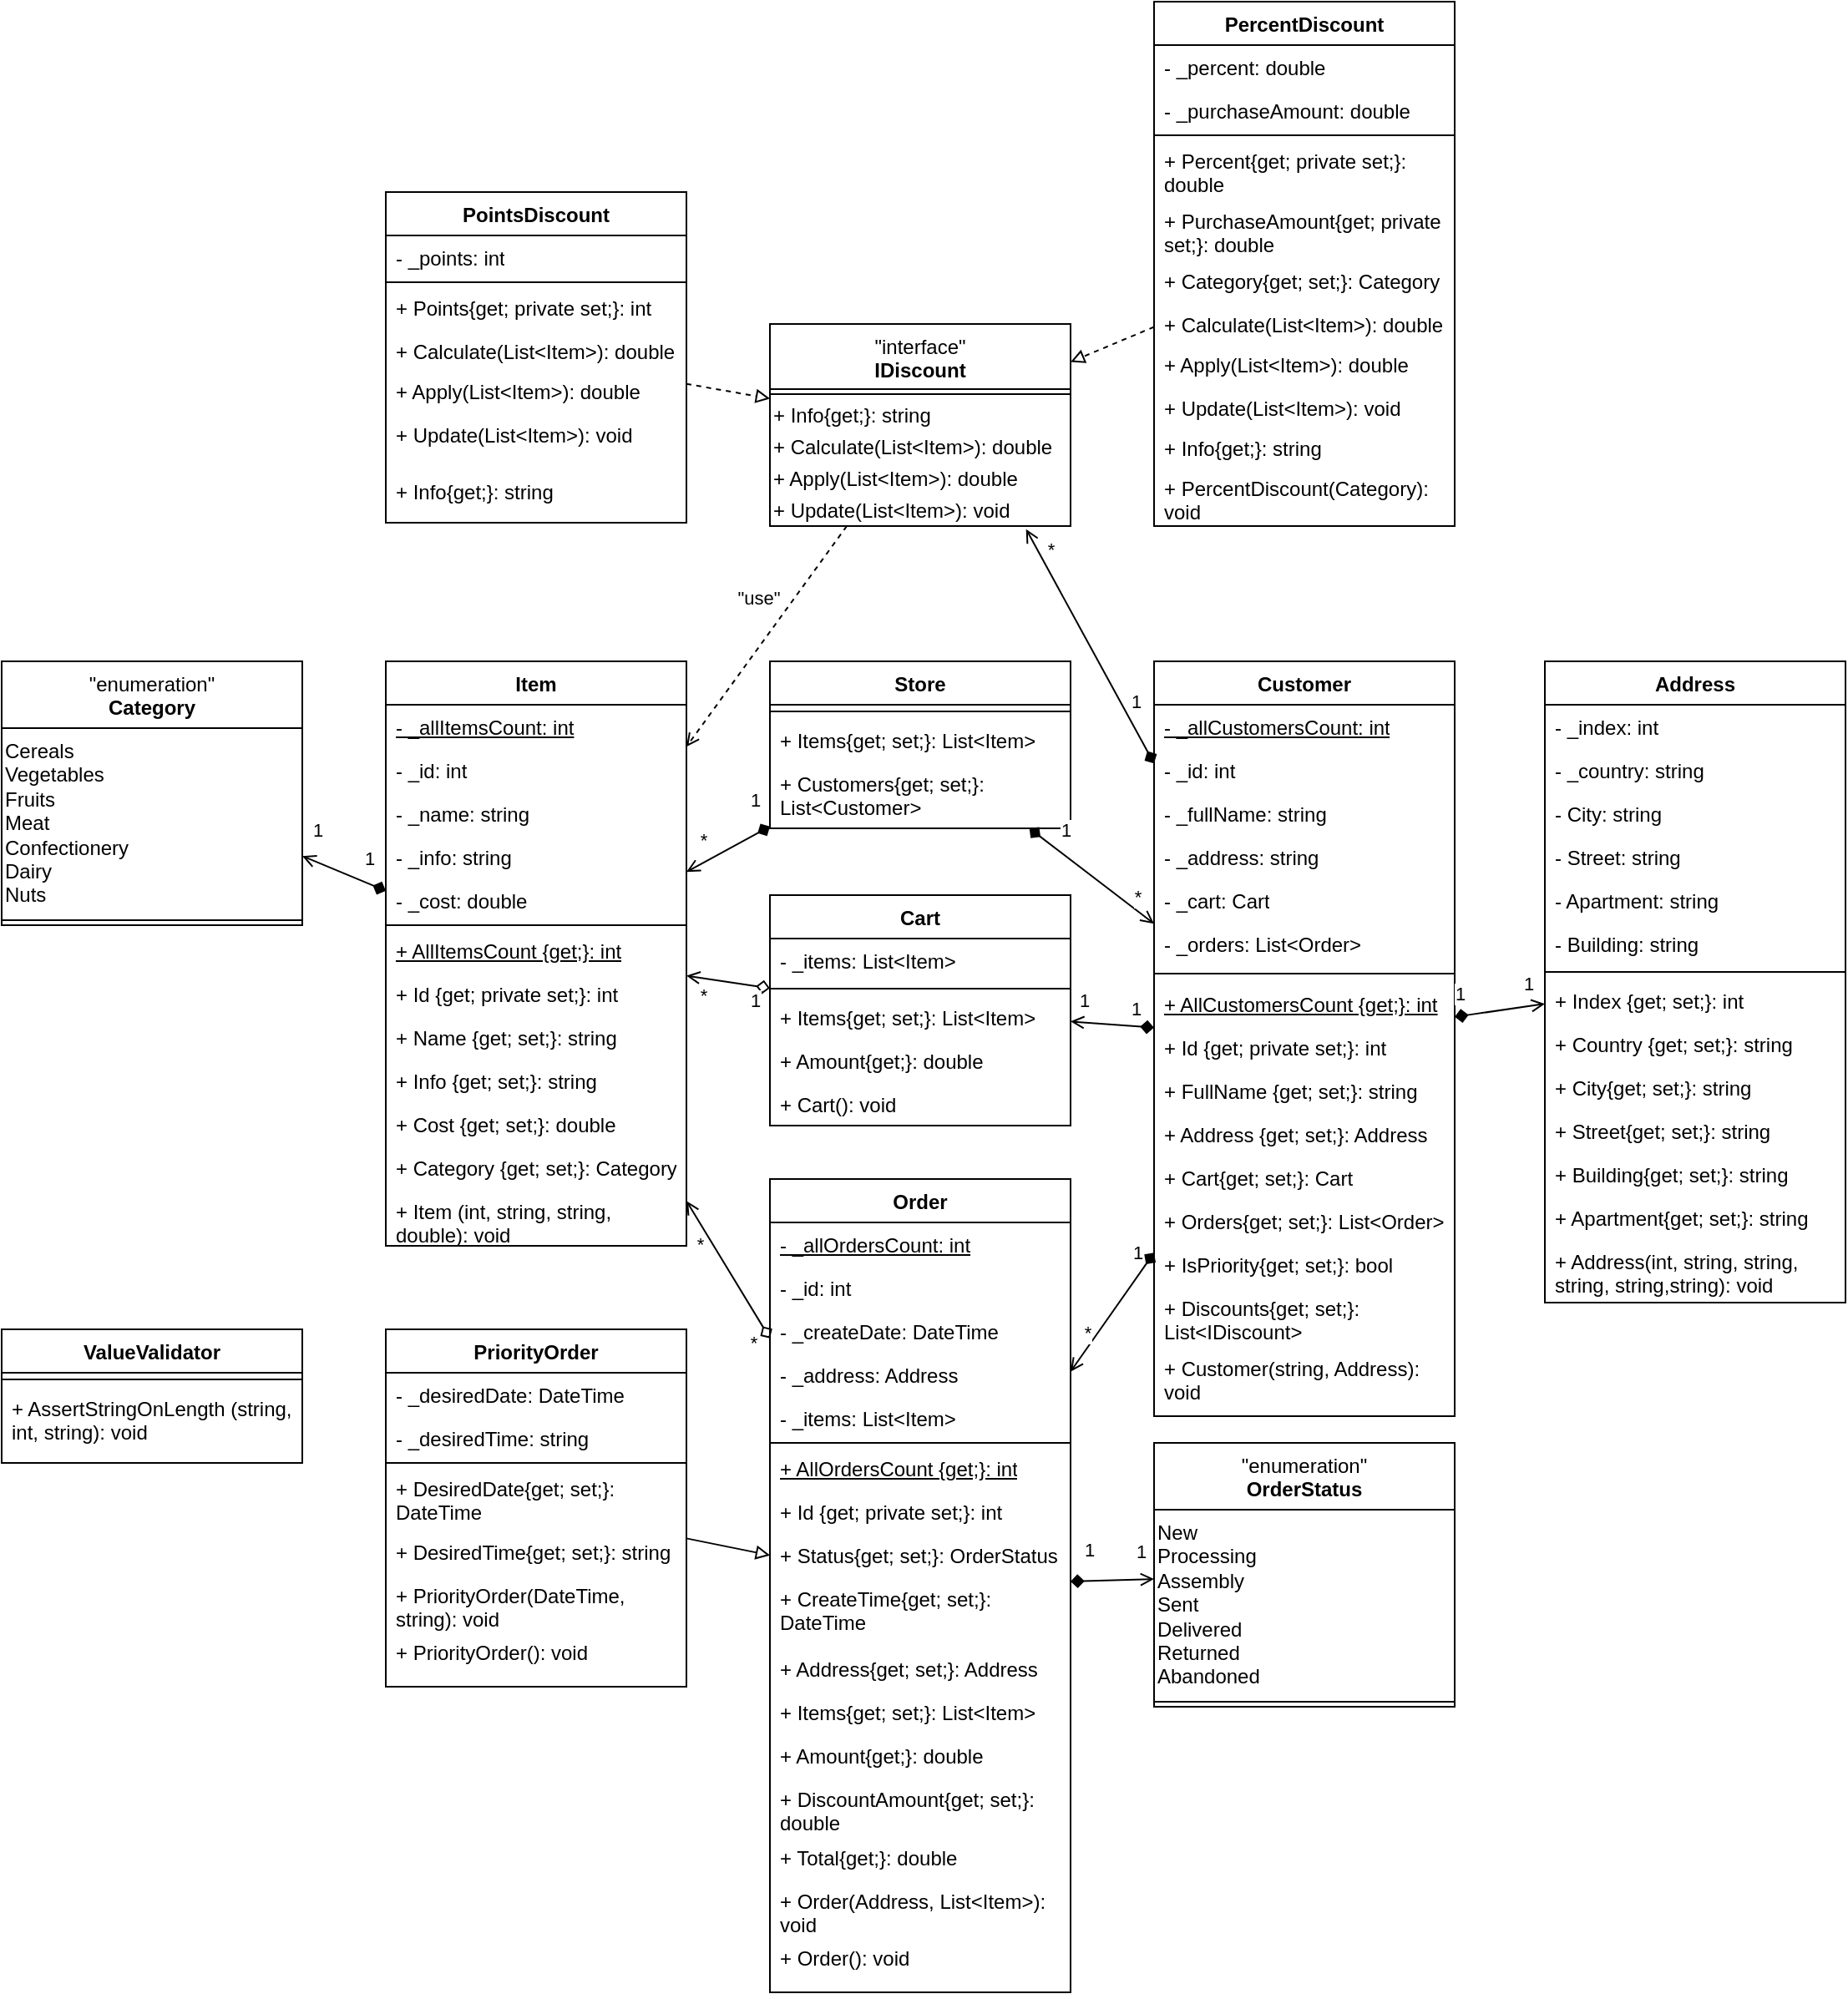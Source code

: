 <mxfile version="24.8.3">
  <diagram name="Страница — 1" id="cyyqTEQfqlTlpgTbPCYP">
    <mxGraphModel dx="1962" dy="1270" grid="0" gridSize="10" guides="1" tooltips="1" connect="1" arrows="1" fold="1" page="0" pageScale="1" pageWidth="827" pageHeight="1169" math="0" shadow="0">
      <root>
        <mxCell id="0" />
        <mxCell id="1" parent="0" />
        <mxCell id="aCuDsNtKosJYIBM2p1oK-1" value="Item" style="swimlane;fontStyle=1;align=center;verticalAlign=top;childLayout=stackLayout;horizontal=1;startSize=26;horizontalStack=0;resizeParent=1;resizeParentMax=0;resizeLast=0;collapsible=1;marginBottom=0;whiteSpace=wrap;html=1;" parent="1" vertex="1">
          <mxGeometry x="50" y="40" width="180" height="350" as="geometry">
            <mxRectangle x="190" y="80" width="100" height="30" as="alternateBounds" />
          </mxGeometry>
        </mxCell>
        <mxCell id="QynPRttyj65Tb2II5Nbg-6" value="&lt;u&gt;- _allItemsCount: int&lt;/u&gt;" style="text;strokeColor=none;fillColor=none;align=left;verticalAlign=top;spacingLeft=4;spacingRight=4;overflow=hidden;rotatable=0;points=[[0,0.5],[1,0.5]];portConstraint=eastwest;whiteSpace=wrap;html=1;" parent="aCuDsNtKosJYIBM2p1oK-1" vertex="1">
          <mxGeometry y="26" width="180" height="26" as="geometry" />
        </mxCell>
        <mxCell id="QynPRttyj65Tb2II5Nbg-7" value="- _id: int" style="text;strokeColor=none;fillColor=none;align=left;verticalAlign=top;spacingLeft=4;spacingRight=4;overflow=hidden;rotatable=0;points=[[0,0.5],[1,0.5]];portConstraint=eastwest;whiteSpace=wrap;html=1;" parent="aCuDsNtKosJYIBM2p1oK-1" vertex="1">
          <mxGeometry y="52" width="180" height="26" as="geometry" />
        </mxCell>
        <mxCell id="QynPRttyj65Tb2II5Nbg-8" value="- _name: string" style="text;strokeColor=none;fillColor=none;align=left;verticalAlign=top;spacingLeft=4;spacingRight=4;overflow=hidden;rotatable=0;points=[[0,0.5],[1,0.5]];portConstraint=eastwest;whiteSpace=wrap;html=1;" parent="aCuDsNtKosJYIBM2p1oK-1" vertex="1">
          <mxGeometry y="78" width="180" height="26" as="geometry" />
        </mxCell>
        <mxCell id="QynPRttyj65Tb2II5Nbg-9" value="- _info: string" style="text;strokeColor=none;fillColor=none;align=left;verticalAlign=top;spacingLeft=4;spacingRight=4;overflow=hidden;rotatable=0;points=[[0,0.5],[1,0.5]];portConstraint=eastwest;whiteSpace=wrap;html=1;" parent="aCuDsNtKosJYIBM2p1oK-1" vertex="1">
          <mxGeometry y="104" width="180" height="26" as="geometry" />
        </mxCell>
        <mxCell id="QynPRttyj65Tb2II5Nbg-10" value="- _cost: double" style="text;strokeColor=none;fillColor=none;align=left;verticalAlign=top;spacingLeft=4;spacingRight=4;overflow=hidden;rotatable=0;points=[[0,0.5],[1,0.5]];portConstraint=eastwest;whiteSpace=wrap;html=1;" parent="aCuDsNtKosJYIBM2p1oK-1" vertex="1">
          <mxGeometry y="130" width="180" height="26" as="geometry" />
        </mxCell>
        <mxCell id="aCuDsNtKosJYIBM2p1oK-3" value="" style="line;strokeWidth=1;fillColor=none;align=left;verticalAlign=middle;spacingTop=-1;spacingLeft=3;spacingRight=3;rotatable=0;labelPosition=right;points=[];portConstraint=eastwest;strokeColor=inherit;" parent="aCuDsNtKosJYIBM2p1oK-1" vertex="1">
          <mxGeometry y="156" width="180" height="4" as="geometry" />
        </mxCell>
        <mxCell id="aCuDsNtKosJYIBM2p1oK-4" value="&lt;u&gt;+ AllItemsCount {get;}: int&lt;/u&gt;" style="text;strokeColor=none;fillColor=none;align=left;verticalAlign=top;spacingLeft=4;spacingRight=4;overflow=hidden;rotatable=0;points=[[0,0.5],[1,0.5]];portConstraint=eastwest;whiteSpace=wrap;html=1;" parent="aCuDsNtKosJYIBM2p1oK-1" vertex="1">
          <mxGeometry y="160" width="180" height="26" as="geometry" />
        </mxCell>
        <mxCell id="aCuDsNtKosJYIBM2p1oK-12" value="+ Id {get; private set;}: int" style="text;strokeColor=none;fillColor=none;align=left;verticalAlign=top;spacingLeft=4;spacingRight=4;overflow=hidden;rotatable=0;points=[[0,0.5],[1,0.5]];portConstraint=eastwest;whiteSpace=wrap;html=1;" parent="aCuDsNtKosJYIBM2p1oK-1" vertex="1">
          <mxGeometry y="186" width="180" height="26" as="geometry" />
        </mxCell>
        <mxCell id="aCuDsNtKosJYIBM2p1oK-11" value="+ Name {get; set;}: string" style="text;strokeColor=none;fillColor=none;align=left;verticalAlign=top;spacingLeft=4;spacingRight=4;overflow=hidden;rotatable=0;points=[[0,0.5],[1,0.5]];portConstraint=eastwest;whiteSpace=wrap;html=1;" parent="aCuDsNtKosJYIBM2p1oK-1" vertex="1">
          <mxGeometry y="212" width="180" height="26" as="geometry" />
        </mxCell>
        <mxCell id="aCuDsNtKosJYIBM2p1oK-10" value="+ Info {get; set;}: string" style="text;strokeColor=none;fillColor=none;align=left;verticalAlign=top;spacingLeft=4;spacingRight=4;overflow=hidden;rotatable=0;points=[[0,0.5],[1,0.5]];portConstraint=eastwest;whiteSpace=wrap;html=1;" parent="aCuDsNtKosJYIBM2p1oK-1" vertex="1">
          <mxGeometry y="238" width="180" height="26" as="geometry" />
        </mxCell>
        <mxCell id="aCuDsNtKosJYIBM2p1oK-9" value="+ Cost {get; set;}: double" style="text;strokeColor=none;fillColor=none;align=left;verticalAlign=top;spacingLeft=4;spacingRight=4;overflow=hidden;rotatable=0;points=[[0,0.5],[1,0.5]];portConstraint=eastwest;whiteSpace=wrap;html=1;" parent="aCuDsNtKosJYIBM2p1oK-1" vertex="1">
          <mxGeometry y="264" width="180" height="26" as="geometry" />
        </mxCell>
        <mxCell id="ZHy04P8eJpB74Ytnu8nM-1" value="+ Category {get; set;}: Category" style="text;strokeColor=none;fillColor=none;align=left;verticalAlign=top;spacingLeft=4;spacingRight=4;overflow=hidden;rotatable=0;points=[[0,0.5],[1,0.5]];portConstraint=eastwest;whiteSpace=wrap;html=1;" parent="aCuDsNtKosJYIBM2p1oK-1" vertex="1">
          <mxGeometry y="290" width="180" height="26" as="geometry" />
        </mxCell>
        <mxCell id="QynPRttyj65Tb2II5Nbg-19" value="+ Item (int, string, string, double): void" style="text;strokeColor=none;fillColor=none;align=left;verticalAlign=top;spacingLeft=4;spacingRight=4;overflow=hidden;rotatable=0;points=[[0,0.5],[1,0.5]];portConstraint=eastwest;whiteSpace=wrap;html=1;" parent="aCuDsNtKosJYIBM2p1oK-1" vertex="1">
          <mxGeometry y="316" width="180" height="34" as="geometry" />
        </mxCell>
        <mxCell id="aCuDsNtKosJYIBM2p1oK-13" value="Customer" style="swimlane;fontStyle=1;align=center;verticalAlign=top;childLayout=stackLayout;horizontal=1;startSize=26;horizontalStack=0;resizeParent=1;resizeParentMax=0;resizeLast=0;collapsible=1;marginBottom=0;whiteSpace=wrap;html=1;" parent="1" vertex="1">
          <mxGeometry x="510" y="40" width="180" height="452" as="geometry">
            <mxRectangle x="190" y="80" width="100" height="30" as="alternateBounds" />
          </mxGeometry>
        </mxCell>
        <mxCell id="QynPRttyj65Tb2II5Nbg-11" value="&lt;u&gt;- _allCustomersCount: int&lt;/u&gt;" style="text;strokeColor=none;fillColor=none;align=left;verticalAlign=top;spacingLeft=4;spacingRight=4;overflow=hidden;rotatable=0;points=[[0,0.5],[1,0.5]];portConstraint=eastwest;whiteSpace=wrap;html=1;" parent="aCuDsNtKosJYIBM2p1oK-13" vertex="1">
          <mxGeometry y="26" width="180" height="26" as="geometry" />
        </mxCell>
        <mxCell id="QynPRttyj65Tb2II5Nbg-12" value="- _id: int" style="text;strokeColor=none;fillColor=none;align=left;verticalAlign=top;spacingLeft=4;spacingRight=4;overflow=hidden;rotatable=0;points=[[0,0.5],[1,0.5]];portConstraint=eastwest;whiteSpace=wrap;html=1;" parent="aCuDsNtKosJYIBM2p1oK-13" vertex="1">
          <mxGeometry y="52" width="180" height="26" as="geometry" />
        </mxCell>
        <mxCell id="QynPRttyj65Tb2II5Nbg-13" value="- _fullName: string" style="text;strokeColor=none;fillColor=none;align=left;verticalAlign=top;spacingLeft=4;spacingRight=4;overflow=hidden;rotatable=0;points=[[0,0.5],[1,0.5]];portConstraint=eastwest;whiteSpace=wrap;html=1;" parent="aCuDsNtKosJYIBM2p1oK-13" vertex="1">
          <mxGeometry y="78" width="180" height="26" as="geometry" />
        </mxCell>
        <mxCell id="QynPRttyj65Tb2II5Nbg-14" value="- _address: string" style="text;strokeColor=none;fillColor=none;align=left;verticalAlign=top;spacingLeft=4;spacingRight=4;overflow=hidden;rotatable=0;points=[[0,0.5],[1,0.5]];portConstraint=eastwest;whiteSpace=wrap;html=1;" parent="aCuDsNtKosJYIBM2p1oK-13" vertex="1">
          <mxGeometry y="104" width="180" height="26" as="geometry" />
        </mxCell>
        <mxCell id="Qz9nzRmwoUxgpBmi1oMf-36" value="- _cart: Cart" style="text;strokeColor=none;fillColor=none;align=left;verticalAlign=top;spacingLeft=4;spacingRight=4;overflow=hidden;rotatable=0;points=[[0,0.5],[1,0.5]];portConstraint=eastwest;whiteSpace=wrap;html=1;" parent="aCuDsNtKosJYIBM2p1oK-13" vertex="1">
          <mxGeometry y="130" width="180" height="26" as="geometry" />
        </mxCell>
        <mxCell id="Qz9nzRmwoUxgpBmi1oMf-37" value="- _orders: List&amp;lt;Order&amp;gt;" style="text;strokeColor=none;fillColor=none;align=left;verticalAlign=top;spacingLeft=4;spacingRight=4;overflow=hidden;rotatable=0;points=[[0,0.5],[1,0.5]];portConstraint=eastwest;whiteSpace=wrap;html=1;" parent="aCuDsNtKosJYIBM2p1oK-13" vertex="1">
          <mxGeometry y="156" width="180" height="26" as="geometry" />
        </mxCell>
        <mxCell id="aCuDsNtKosJYIBM2p1oK-14" value="" style="line;strokeWidth=1;fillColor=none;align=left;verticalAlign=middle;spacingTop=-1;spacingLeft=3;spacingRight=3;rotatable=0;labelPosition=right;points=[];portConstraint=eastwest;strokeColor=inherit;" parent="aCuDsNtKosJYIBM2p1oK-13" vertex="1">
          <mxGeometry y="182" width="180" height="10" as="geometry" />
        </mxCell>
        <mxCell id="aCuDsNtKosJYIBM2p1oK-15" value="&lt;u&gt;+ AllCustomersCount {get;}: int&lt;/u&gt;" style="text;strokeColor=none;fillColor=none;align=left;verticalAlign=top;spacingLeft=4;spacingRight=4;overflow=hidden;rotatable=0;points=[[0,0.5],[1,0.5]];portConstraint=eastwest;whiteSpace=wrap;html=1;" parent="aCuDsNtKosJYIBM2p1oK-13" vertex="1">
          <mxGeometry y="192" width="180" height="26" as="geometry" />
        </mxCell>
        <mxCell id="aCuDsNtKosJYIBM2p1oK-16" value="+ Id {get; private set;}: int" style="text;strokeColor=none;fillColor=none;align=left;verticalAlign=top;spacingLeft=4;spacingRight=4;overflow=hidden;rotatable=0;points=[[0,0.5],[1,0.5]];portConstraint=eastwest;whiteSpace=wrap;html=1;" parent="aCuDsNtKosJYIBM2p1oK-13" vertex="1">
          <mxGeometry y="218" width="180" height="26" as="geometry" />
        </mxCell>
        <mxCell id="aCuDsNtKosJYIBM2p1oK-17" value="+ FullName {get; set;}: string" style="text;strokeColor=none;fillColor=none;align=left;verticalAlign=top;spacingLeft=4;spacingRight=4;overflow=hidden;rotatable=0;points=[[0,0.5],[1,0.5]];portConstraint=eastwest;whiteSpace=wrap;html=1;" parent="aCuDsNtKosJYIBM2p1oK-13" vertex="1">
          <mxGeometry y="244" width="180" height="26" as="geometry" />
        </mxCell>
        <mxCell id="aCuDsNtKosJYIBM2p1oK-18" value="+ Address {get; set;}: Address" style="text;strokeColor=none;fillColor=none;align=left;verticalAlign=top;spacingLeft=4;spacingRight=4;overflow=hidden;rotatable=0;points=[[0,0.5],[1,0.5]];portConstraint=eastwest;whiteSpace=wrap;html=1;" parent="aCuDsNtKosJYIBM2p1oK-13" vertex="1">
          <mxGeometry y="270" width="180" height="26" as="geometry" />
        </mxCell>
        <mxCell id="Qz9nzRmwoUxgpBmi1oMf-34" value="+ Cart{get; set;}: Cart" style="text;strokeColor=none;fillColor=none;align=left;verticalAlign=top;spacingLeft=4;spacingRight=4;overflow=hidden;rotatable=0;points=[[0,0.5],[1,0.5]];portConstraint=eastwest;whiteSpace=wrap;html=1;" parent="aCuDsNtKosJYIBM2p1oK-13" vertex="1">
          <mxGeometry y="296" width="180" height="26" as="geometry" />
        </mxCell>
        <mxCell id="Qz9nzRmwoUxgpBmi1oMf-35" value="+ Orders{get; set;}: List&amp;lt;Order&amp;gt;" style="text;strokeColor=none;fillColor=none;align=left;verticalAlign=top;spacingLeft=4;spacingRight=4;overflow=hidden;rotatable=0;points=[[0,0.5],[1,0.5]];portConstraint=eastwest;whiteSpace=wrap;html=1;" parent="aCuDsNtKosJYIBM2p1oK-13" vertex="1">
          <mxGeometry y="322" width="180" height="26" as="geometry" />
        </mxCell>
        <mxCell id="bZa3AI3KAm7vnJce9qCK-1" value="+ IsPriority{get; set;}: bool" style="text;strokeColor=none;fillColor=none;align=left;verticalAlign=top;spacingLeft=4;spacingRight=4;overflow=hidden;rotatable=0;points=[[0,0.5],[1,0.5]];portConstraint=eastwest;whiteSpace=wrap;html=1;" parent="aCuDsNtKosJYIBM2p1oK-13" vertex="1">
          <mxGeometry y="348" width="180" height="26" as="geometry" />
        </mxCell>
        <mxCell id="f7RbkkvlJwdS8XxNwNuT-4" value="+ Discounts{get; set;}: List&amp;lt;IDiscount&amp;gt;" style="text;strokeColor=none;fillColor=none;align=left;verticalAlign=top;spacingLeft=4;spacingRight=4;overflow=hidden;rotatable=0;points=[[0,0.5],[1,0.5]];portConstraint=eastwest;whiteSpace=wrap;html=1;" parent="aCuDsNtKosJYIBM2p1oK-13" vertex="1">
          <mxGeometry y="374" width="180" height="36" as="geometry" />
        </mxCell>
        <mxCell id="QynPRttyj65Tb2II5Nbg-20" value="+ Customer(string, Address): void" style="text;strokeColor=none;fillColor=none;align=left;verticalAlign=top;spacingLeft=4;spacingRight=4;overflow=hidden;rotatable=0;points=[[0,0.5],[1,0.5]];portConstraint=eastwest;whiteSpace=wrap;html=1;" parent="aCuDsNtKosJYIBM2p1oK-13" vertex="1">
          <mxGeometry y="410" width="180" height="42" as="geometry" />
        </mxCell>
        <mxCell id="aCuDsNtKosJYIBM2p1oK-20" value="ValueValidator" style="swimlane;fontStyle=1;align=center;verticalAlign=top;childLayout=stackLayout;horizontal=1;startSize=26;horizontalStack=0;resizeParent=1;resizeParentMax=0;resizeLast=0;collapsible=1;marginBottom=0;whiteSpace=wrap;html=1;" parent="1" vertex="1">
          <mxGeometry x="-180" y="440" width="180" height="80" as="geometry">
            <mxRectangle x="190" y="80" width="100" height="30" as="alternateBounds" />
          </mxGeometry>
        </mxCell>
        <mxCell id="aCuDsNtKosJYIBM2p1oK-21" value="" style="line;strokeWidth=1;fillColor=none;align=left;verticalAlign=middle;spacingTop=-1;spacingLeft=3;spacingRight=3;rotatable=0;labelPosition=right;points=[];portConstraint=eastwest;strokeColor=inherit;" parent="aCuDsNtKosJYIBM2p1oK-20" vertex="1">
          <mxGeometry y="26" width="180" height="8" as="geometry" />
        </mxCell>
        <mxCell id="aCuDsNtKosJYIBM2p1oK-25" value="+ AssertStringOnLength (string, int, string): void" style="text;strokeColor=none;fillColor=none;align=left;verticalAlign=top;spacingLeft=4;spacingRight=4;overflow=hidden;rotatable=0;points=[[0,0.5],[1,0.5]];portConstraint=eastwest;whiteSpace=wrap;html=1;" parent="aCuDsNtKosJYIBM2p1oK-20" vertex="1">
          <mxGeometry y="34" width="180" height="46" as="geometry" />
        </mxCell>
        <mxCell id="ZHy04P8eJpB74Ytnu8nM-2" value="Address" style="swimlane;fontStyle=1;align=center;verticalAlign=top;childLayout=stackLayout;horizontal=1;startSize=26;horizontalStack=0;resizeParent=1;resizeParentMax=0;resizeLast=0;collapsible=1;marginBottom=0;whiteSpace=wrap;html=1;" parent="1" vertex="1">
          <mxGeometry x="744" y="40" width="180" height="384" as="geometry">
            <mxRectangle x="190" y="80" width="100" height="30" as="alternateBounds" />
          </mxGeometry>
        </mxCell>
        <mxCell id="QynPRttyj65Tb2II5Nbg-21" value="- _index: int" style="text;strokeColor=none;fillColor=none;align=left;verticalAlign=top;spacingLeft=4;spacingRight=4;overflow=hidden;rotatable=0;points=[[0,0.5],[1,0.5]];portConstraint=eastwest;whiteSpace=wrap;html=1;" parent="ZHy04P8eJpB74Ytnu8nM-2" vertex="1">
          <mxGeometry y="26" width="180" height="26" as="geometry" />
        </mxCell>
        <mxCell id="QynPRttyj65Tb2II5Nbg-22" value="- _country: string" style="text;strokeColor=none;fillColor=none;align=left;verticalAlign=top;spacingLeft=4;spacingRight=4;overflow=hidden;rotatable=0;points=[[0,0.5],[1,0.5]];portConstraint=eastwest;whiteSpace=wrap;html=1;" parent="ZHy04P8eJpB74Ytnu8nM-2" vertex="1">
          <mxGeometry y="52" width="180" height="26" as="geometry" />
        </mxCell>
        <mxCell id="QynPRttyj65Tb2II5Nbg-23" value="- City: string" style="text;strokeColor=none;fillColor=none;align=left;verticalAlign=top;spacingLeft=4;spacingRight=4;overflow=hidden;rotatable=0;points=[[0,0.5],[1,0.5]];portConstraint=eastwest;whiteSpace=wrap;html=1;" parent="ZHy04P8eJpB74Ytnu8nM-2" vertex="1">
          <mxGeometry y="78" width="180" height="26" as="geometry" />
        </mxCell>
        <mxCell id="QynPRttyj65Tb2II5Nbg-24" value="- Street: string" style="text;strokeColor=none;fillColor=none;align=left;verticalAlign=top;spacingLeft=4;spacingRight=4;overflow=hidden;rotatable=0;points=[[0,0.5],[1,0.5]];portConstraint=eastwest;whiteSpace=wrap;html=1;" parent="ZHy04P8eJpB74Ytnu8nM-2" vertex="1">
          <mxGeometry y="104" width="180" height="26" as="geometry" />
        </mxCell>
        <mxCell id="QynPRttyj65Tb2II5Nbg-26" value="- Apartment: string" style="text;strokeColor=none;fillColor=none;align=left;verticalAlign=top;spacingLeft=4;spacingRight=4;overflow=hidden;rotatable=0;points=[[0,0.5],[1,0.5]];portConstraint=eastwest;whiteSpace=wrap;html=1;" parent="ZHy04P8eJpB74Ytnu8nM-2" vertex="1">
          <mxGeometry y="130" width="180" height="26" as="geometry" />
        </mxCell>
        <mxCell id="QynPRttyj65Tb2II5Nbg-25" value="- Building: string" style="text;strokeColor=none;fillColor=none;align=left;verticalAlign=top;spacingLeft=4;spacingRight=4;overflow=hidden;rotatable=0;points=[[0,0.5],[1,0.5]];portConstraint=eastwest;whiteSpace=wrap;html=1;" parent="ZHy04P8eJpB74Ytnu8nM-2" vertex="1">
          <mxGeometry y="156" width="180" height="26" as="geometry" />
        </mxCell>
        <mxCell id="ZHy04P8eJpB74Ytnu8nM-3" value="" style="line;strokeWidth=1;fillColor=none;align=left;verticalAlign=middle;spacingTop=-1;spacingLeft=3;spacingRight=3;rotatable=0;labelPosition=right;points=[];portConstraint=eastwest;strokeColor=inherit;" parent="ZHy04P8eJpB74Ytnu8nM-2" vertex="1">
          <mxGeometry y="182" width="180" height="8" as="geometry" />
        </mxCell>
        <mxCell id="ZHy04P8eJpB74Ytnu8nM-4" value="+ Index {get; set;}: int" style="text;strokeColor=none;fillColor=none;align=left;verticalAlign=top;spacingLeft=4;spacingRight=4;overflow=hidden;rotatable=0;points=[[0,0.5],[1,0.5]];portConstraint=eastwest;whiteSpace=wrap;html=1;" parent="ZHy04P8eJpB74Ytnu8nM-2" vertex="1">
          <mxGeometry y="190" width="180" height="26" as="geometry" />
        </mxCell>
        <mxCell id="ZHy04P8eJpB74Ytnu8nM-5" value="+ Country {get; set;}: string" style="text;strokeColor=none;fillColor=none;align=left;verticalAlign=top;spacingLeft=4;spacingRight=4;overflow=hidden;rotatable=0;points=[[0,0.5],[1,0.5]];portConstraint=eastwest;whiteSpace=wrap;html=1;" parent="ZHy04P8eJpB74Ytnu8nM-2" vertex="1">
          <mxGeometry y="216" width="180" height="26" as="geometry" />
        </mxCell>
        <mxCell id="ZHy04P8eJpB74Ytnu8nM-6" value="+ City{get; set;}: string" style="text;strokeColor=none;fillColor=none;align=left;verticalAlign=top;spacingLeft=4;spacingRight=4;overflow=hidden;rotatable=0;points=[[0,0.5],[1,0.5]];portConstraint=eastwest;whiteSpace=wrap;html=1;" parent="ZHy04P8eJpB74Ytnu8nM-2" vertex="1">
          <mxGeometry y="242" width="180" height="26" as="geometry" />
        </mxCell>
        <mxCell id="ZHy04P8eJpB74Ytnu8nM-7" value="+ Street{get; set;}: string" style="text;strokeColor=none;fillColor=none;align=left;verticalAlign=top;spacingLeft=4;spacingRight=4;overflow=hidden;rotatable=0;points=[[0,0.5],[1,0.5]];portConstraint=eastwest;whiteSpace=wrap;html=1;" parent="ZHy04P8eJpB74Ytnu8nM-2" vertex="1">
          <mxGeometry y="268" width="180" height="26" as="geometry" />
        </mxCell>
        <mxCell id="ZHy04P8eJpB74Ytnu8nM-9" value="+ Building{get; set;}: string" style="text;strokeColor=none;fillColor=none;align=left;verticalAlign=top;spacingLeft=4;spacingRight=4;overflow=hidden;rotatable=0;points=[[0,0.5],[1,0.5]];portConstraint=eastwest;whiteSpace=wrap;html=1;" parent="ZHy04P8eJpB74Ytnu8nM-2" vertex="1">
          <mxGeometry y="294" width="180" height="26" as="geometry" />
        </mxCell>
        <mxCell id="ZHy04P8eJpB74Ytnu8nM-10" value="+ Apartment{get; set;}: string" style="text;strokeColor=none;fillColor=none;align=left;verticalAlign=top;spacingLeft=4;spacingRight=4;overflow=hidden;rotatable=0;points=[[0,0.5],[1,0.5]];portConstraint=eastwest;whiteSpace=wrap;html=1;" parent="ZHy04P8eJpB74Ytnu8nM-2" vertex="1">
          <mxGeometry y="320" width="180" height="26" as="geometry" />
        </mxCell>
        <mxCell id="f7RbkkvlJwdS8XxNwNuT-8" value="+ Address(int, string, string, string, string,string): void" style="text;strokeColor=none;fillColor=none;align=left;verticalAlign=top;spacingLeft=4;spacingRight=4;overflow=hidden;rotatable=0;points=[[0,0.5],[1,0.5]];portConstraint=eastwest;whiteSpace=wrap;html=1;" parent="ZHy04P8eJpB74Ytnu8nM-2" vertex="1">
          <mxGeometry y="346" width="180" height="38" as="geometry" />
        </mxCell>
        <mxCell id="ZHy04P8eJpB74Ytnu8nM-11" value="" style="endArrow=open;html=1;rounded=0;startArrow=diamond;startFill=1;endFill=0;" parent="1" source="aCuDsNtKosJYIBM2p1oK-13" target="ZHy04P8eJpB74Ytnu8nM-2" edge="1">
          <mxGeometry width="50" height="50" relative="1" as="geometry">
            <mxPoint x="450" y="280" as="sourcePoint" />
            <mxPoint x="500" y="230" as="targetPoint" />
          </mxGeometry>
        </mxCell>
        <mxCell id="ZHy04P8eJpB74Ytnu8nM-12" value="1" style="edgeLabel;html=1;align=center;verticalAlign=middle;resizable=0;points=[];" parent="ZHy04P8eJpB74Ytnu8nM-11" vertex="1" connectable="0">
          <mxGeometry x="-0.881" y="2" relative="1" as="geometry">
            <mxPoint y="-12" as="offset" />
          </mxGeometry>
        </mxCell>
        <mxCell id="ZHy04P8eJpB74Ytnu8nM-13" value="1" style="edgeLabel;html=1;align=center;verticalAlign=middle;resizable=0;points=[];" parent="ZHy04P8eJpB74Ytnu8nM-11" vertex="1" connectable="0">
          <mxGeometry x="0.871" y="3" relative="1" as="geometry">
            <mxPoint x="-6" y="-10" as="offset" />
          </mxGeometry>
        </mxCell>
        <mxCell id="ZHy04P8eJpB74Ytnu8nM-14" value="Store" style="swimlane;fontStyle=1;align=center;verticalAlign=top;childLayout=stackLayout;horizontal=1;startSize=26;horizontalStack=0;resizeParent=1;resizeParentMax=0;resizeLast=0;collapsible=1;marginBottom=0;whiteSpace=wrap;html=1;" parent="1" vertex="1">
          <mxGeometry x="280" y="40" width="180" height="100" as="geometry">
            <mxRectangle x="190" y="80" width="100" height="30" as="alternateBounds" />
          </mxGeometry>
        </mxCell>
        <mxCell id="ZHy04P8eJpB74Ytnu8nM-15" value="" style="line;strokeWidth=1;fillColor=none;align=left;verticalAlign=middle;spacingTop=-1;spacingLeft=3;spacingRight=3;rotatable=0;labelPosition=right;points=[];portConstraint=eastwest;strokeColor=inherit;" parent="ZHy04P8eJpB74Ytnu8nM-14" vertex="1">
          <mxGeometry y="26" width="180" height="8" as="geometry" />
        </mxCell>
        <mxCell id="ZHy04P8eJpB74Ytnu8nM-18" value="+ Items{get; set;}: List&amp;lt;Item&amp;gt;" style="text;strokeColor=none;fillColor=none;align=left;verticalAlign=top;spacingLeft=4;spacingRight=4;overflow=hidden;rotatable=0;points=[[0,0.5],[1,0.5]];portConstraint=eastwest;whiteSpace=wrap;html=1;" parent="ZHy04P8eJpB74Ytnu8nM-14" vertex="1">
          <mxGeometry y="34" width="180" height="26" as="geometry" />
        </mxCell>
        <mxCell id="ZHy04P8eJpB74Ytnu8nM-19" value="+ Customers{get; set;}: List&amp;lt;Customer&amp;gt;" style="text;strokeColor=none;fillColor=none;align=left;verticalAlign=top;spacingLeft=4;spacingRight=4;overflow=hidden;rotatable=0;points=[[0,0.5],[1,0.5]];portConstraint=eastwest;whiteSpace=wrap;html=1;" parent="ZHy04P8eJpB74Ytnu8nM-14" vertex="1">
          <mxGeometry y="60" width="180" height="40" as="geometry" />
        </mxCell>
        <mxCell id="ZHy04P8eJpB74Ytnu8nM-21" value="" style="endArrow=open;html=1;rounded=0;startArrow=diamond;startFill=1;endFill=0;" parent="1" source="ZHy04P8eJpB74Ytnu8nM-14" target="aCuDsNtKosJYIBM2p1oK-13" edge="1">
          <mxGeometry width="50" height="50" relative="1" as="geometry">
            <mxPoint x="700" y="142" as="sourcePoint" />
            <mxPoint x="770" y="143" as="targetPoint" />
          </mxGeometry>
        </mxCell>
        <mxCell id="ZHy04P8eJpB74Ytnu8nM-22" value="1" style="edgeLabel;html=1;align=center;verticalAlign=middle;resizable=0;points=[];" parent="ZHy04P8eJpB74Ytnu8nM-21" vertex="1" connectable="0">
          <mxGeometry x="-0.881" y="2" relative="1" as="geometry">
            <mxPoint x="16" y="-1" as="offset" />
          </mxGeometry>
        </mxCell>
        <mxCell id="ZHy04P8eJpB74Ytnu8nM-23" value="*" style="edgeLabel;html=1;align=center;verticalAlign=middle;resizable=0;points=[];" parent="ZHy04P8eJpB74Ytnu8nM-21" vertex="1" connectable="0">
          <mxGeometry x="0.871" y="3" relative="1" as="geometry">
            <mxPoint x="-7" y="-10" as="offset" />
          </mxGeometry>
        </mxCell>
        <mxCell id="ZHy04P8eJpB74Ytnu8nM-24" value="" style="endArrow=open;html=1;rounded=0;startArrow=diamond;startFill=1;endFill=0;" parent="1" source="ZHy04P8eJpB74Ytnu8nM-14" target="aCuDsNtKosJYIBM2p1oK-1" edge="1">
          <mxGeometry width="50" height="50" relative="1" as="geometry">
            <mxPoint x="710" y="152" as="sourcePoint" />
            <mxPoint x="360" y="180" as="targetPoint" />
          </mxGeometry>
        </mxCell>
        <mxCell id="ZHy04P8eJpB74Ytnu8nM-25" value="1" style="edgeLabel;html=1;align=center;verticalAlign=middle;resizable=0;points=[];" parent="ZHy04P8eJpB74Ytnu8nM-24" vertex="1" connectable="0">
          <mxGeometry x="-0.881" y="2" relative="1" as="geometry">
            <mxPoint x="-7" y="-20" as="offset" />
          </mxGeometry>
        </mxCell>
        <mxCell id="ZHy04P8eJpB74Ytnu8nM-26" value="*" style="edgeLabel;html=1;align=center;verticalAlign=middle;resizable=0;points=[];" parent="ZHy04P8eJpB74Ytnu8nM-24" vertex="1" connectable="0">
          <mxGeometry x="0.871" y="3" relative="1" as="geometry">
            <mxPoint x="5" y="-20" as="offset" />
          </mxGeometry>
        </mxCell>
        <mxCell id="QynPRttyj65Tb2II5Nbg-27" value="&lt;div&gt;&lt;span style=&quot;font-weight: normal;&quot;&gt;&quot;enumeration&quot;&lt;/span&gt;&lt;/div&gt;Category" style="swimlane;fontStyle=1;align=center;verticalAlign=top;childLayout=stackLayout;horizontal=1;startSize=40;horizontalStack=0;resizeParent=1;resizeParentMax=0;resizeLast=0;collapsible=1;marginBottom=0;whiteSpace=wrap;html=1;" parent="1" vertex="1">
          <mxGeometry x="-180" y="40" width="180" height="158" as="geometry">
            <mxRectangle x="-180" y="40" width="100" height="30" as="alternateBounds" />
          </mxGeometry>
        </mxCell>
        <mxCell id="QynPRttyj65Tb2II5Nbg-41" value="Cereals&#xa;Vegetables&#xa;Fruits&#xa;Meat&#xa;Confectionery&#xa;Dairy&#xa;Nuts" style="text;whiteSpace=wrap;" parent="QynPRttyj65Tb2II5Nbg-27" vertex="1">
          <mxGeometry y="40" width="180" height="112" as="geometry" />
        </mxCell>
        <mxCell id="QynPRttyj65Tb2II5Nbg-33" value="" style="line;strokeWidth=1;fillColor=none;align=left;verticalAlign=middle;spacingTop=-1;spacingLeft=3;spacingRight=3;rotatable=0;labelPosition=right;points=[];portConstraint=eastwest;strokeColor=inherit;" parent="QynPRttyj65Tb2II5Nbg-27" vertex="1">
          <mxGeometry y="152" width="180" height="6" as="geometry" />
        </mxCell>
        <mxCell id="QynPRttyj65Tb2II5Nbg-42" value="" style="endArrow=open;html=1;rounded=0;startArrow=diamond;startFill=1;endFill=0;" parent="1" source="aCuDsNtKosJYIBM2p1oK-1" target="QynPRttyj65Tb2II5Nbg-27" edge="1">
          <mxGeometry width="50" height="50" relative="1" as="geometry">
            <mxPoint x="290" y="147" as="sourcePoint" />
            <mxPoint x="230" y="178" as="targetPoint" />
          </mxGeometry>
        </mxCell>
        <mxCell id="QynPRttyj65Tb2II5Nbg-43" value="1" style="edgeLabel;html=1;align=center;verticalAlign=middle;resizable=0;points=[];" parent="QynPRttyj65Tb2II5Nbg-42" vertex="1" connectable="0">
          <mxGeometry x="-0.881" y="2" relative="1" as="geometry">
            <mxPoint x="-7" y="-20" as="offset" />
          </mxGeometry>
        </mxCell>
        <mxCell id="QynPRttyj65Tb2II5Nbg-44" value="1" style="edgeLabel;html=1;align=center;verticalAlign=middle;resizable=0;points=[];" parent="QynPRttyj65Tb2II5Nbg-42" vertex="1" connectable="0">
          <mxGeometry x="0.871" y="3" relative="1" as="geometry">
            <mxPoint x="7" y="-20" as="offset" />
          </mxGeometry>
        </mxCell>
        <mxCell id="Qz9nzRmwoUxgpBmi1oMf-1" value="Cart" style="swimlane;fontStyle=1;align=center;verticalAlign=top;childLayout=stackLayout;horizontal=1;startSize=26;horizontalStack=0;resizeParent=1;resizeParentMax=0;resizeLast=0;collapsible=1;marginBottom=0;whiteSpace=wrap;html=1;" parent="1" vertex="1">
          <mxGeometry x="280" y="180" width="180" height="138" as="geometry">
            <mxRectangle x="190" y="80" width="100" height="30" as="alternateBounds" />
          </mxGeometry>
        </mxCell>
        <mxCell id="Qz9nzRmwoUxgpBmi1oMf-2" value="- _items: List&amp;lt;Item&amp;gt;" style="text;strokeColor=none;fillColor=none;align=left;verticalAlign=top;spacingLeft=4;spacingRight=4;overflow=hidden;rotatable=0;points=[[0,0.5],[1,0.5]];portConstraint=eastwest;whiteSpace=wrap;html=1;" parent="Qz9nzRmwoUxgpBmi1oMf-1" vertex="1">
          <mxGeometry y="26" width="180" height="26" as="geometry" />
        </mxCell>
        <mxCell id="Qz9nzRmwoUxgpBmi1oMf-8" value="" style="line;strokeWidth=1;fillColor=none;align=left;verticalAlign=middle;spacingTop=-1;spacingLeft=3;spacingRight=3;rotatable=0;labelPosition=right;points=[];portConstraint=eastwest;strokeColor=inherit;" parent="Qz9nzRmwoUxgpBmi1oMf-1" vertex="1">
          <mxGeometry y="52" width="180" height="8" as="geometry" />
        </mxCell>
        <mxCell id="Qz9nzRmwoUxgpBmi1oMf-9" value="+ Items{get; set;}: List&amp;lt;Item&amp;gt;" style="text;strokeColor=none;fillColor=none;align=left;verticalAlign=top;spacingLeft=4;spacingRight=4;overflow=hidden;rotatable=0;points=[[0,0.5],[1,0.5]];portConstraint=eastwest;whiteSpace=wrap;html=1;" parent="Qz9nzRmwoUxgpBmi1oMf-1" vertex="1">
          <mxGeometry y="60" width="180" height="26" as="geometry" />
        </mxCell>
        <mxCell id="Qz9nzRmwoUxgpBmi1oMf-10" value="+ Amount{get;}: double" style="text;strokeColor=none;fillColor=none;align=left;verticalAlign=top;spacingLeft=4;spacingRight=4;overflow=hidden;rotatable=0;points=[[0,0.5],[1,0.5]];portConstraint=eastwest;whiteSpace=wrap;html=1;" parent="Qz9nzRmwoUxgpBmi1oMf-1" vertex="1">
          <mxGeometry y="86" width="180" height="26" as="geometry" />
        </mxCell>
        <mxCell id="Qz9nzRmwoUxgpBmi1oMf-14" value="+ Cart(): void" style="text;strokeColor=none;fillColor=none;align=left;verticalAlign=top;spacingLeft=4;spacingRight=4;overflow=hidden;rotatable=0;points=[[0,0.5],[1,0.5]];portConstraint=eastwest;whiteSpace=wrap;html=1;" parent="Qz9nzRmwoUxgpBmi1oMf-1" vertex="1">
          <mxGeometry y="112" width="180" height="26" as="geometry" />
        </mxCell>
        <mxCell id="Qz9nzRmwoUxgpBmi1oMf-15" value="" style="endArrow=open;html=1;rounded=0;startArrow=diamond;startFill=1;endFill=0;" parent="1" source="aCuDsNtKosJYIBM2p1oK-13" target="Qz9nzRmwoUxgpBmi1oMf-1" edge="1">
          <mxGeometry width="50" height="50" relative="1" as="geometry">
            <mxPoint x="480" y="190" as="sourcePoint" />
            <mxPoint x="480" y="250" as="targetPoint" />
          </mxGeometry>
        </mxCell>
        <mxCell id="Qz9nzRmwoUxgpBmi1oMf-16" value="1" style="edgeLabel;html=1;align=center;verticalAlign=middle;resizable=0;points=[];" parent="Qz9nzRmwoUxgpBmi1oMf-15" vertex="1" connectable="0">
          <mxGeometry x="-0.881" y="2" relative="1" as="geometry">
            <mxPoint x="-8" y="-13" as="offset" />
          </mxGeometry>
        </mxCell>
        <mxCell id="Qz9nzRmwoUxgpBmi1oMf-17" value="1" style="edgeLabel;html=1;align=center;verticalAlign=middle;resizable=0;points=[];" parent="Qz9nzRmwoUxgpBmi1oMf-15" vertex="1" connectable="0">
          <mxGeometry x="0.871" y="3" relative="1" as="geometry">
            <mxPoint x="5" y="-16" as="offset" />
          </mxGeometry>
        </mxCell>
        <mxCell id="Qz9nzRmwoUxgpBmi1oMf-18" value="Order" style="swimlane;fontStyle=1;align=center;verticalAlign=top;childLayout=stackLayout;horizontal=1;startSize=26;horizontalStack=0;resizeParent=1;resizeParentMax=0;resizeLast=0;collapsible=1;marginBottom=0;whiteSpace=wrap;html=1;" parent="1" vertex="1">
          <mxGeometry x="280" y="350" width="180" height="487" as="geometry">
            <mxRectangle x="190" y="80" width="100" height="30" as="alternateBounds" />
          </mxGeometry>
        </mxCell>
        <mxCell id="Qz9nzRmwoUxgpBmi1oMf-19" value="&lt;u&gt;- _allOrdersCount: int&lt;/u&gt;" style="text;strokeColor=none;fillColor=none;align=left;verticalAlign=top;spacingLeft=4;spacingRight=4;overflow=hidden;rotatable=0;points=[[0,0.5],[1,0.5]];portConstraint=eastwest;whiteSpace=wrap;html=1;" parent="Qz9nzRmwoUxgpBmi1oMf-18" vertex="1">
          <mxGeometry y="26" width="180" height="26" as="geometry" />
        </mxCell>
        <mxCell id="Qz9nzRmwoUxgpBmi1oMf-20" value="- _id: int" style="text;strokeColor=none;fillColor=none;align=left;verticalAlign=top;spacingLeft=4;spacingRight=4;overflow=hidden;rotatable=0;points=[[0,0.5],[1,0.5]];portConstraint=eastwest;whiteSpace=wrap;html=1;" parent="Qz9nzRmwoUxgpBmi1oMf-18" vertex="1">
          <mxGeometry y="52" width="180" height="26" as="geometry" />
        </mxCell>
        <mxCell id="Qz9nzRmwoUxgpBmi1oMf-21" value="- _createDate: DateTime" style="text;strokeColor=none;fillColor=none;align=left;verticalAlign=top;spacingLeft=4;spacingRight=4;overflow=hidden;rotatable=0;points=[[0,0.5],[1,0.5]];portConstraint=eastwest;whiteSpace=wrap;html=1;" parent="Qz9nzRmwoUxgpBmi1oMf-18" vertex="1">
          <mxGeometry y="78" width="180" height="26" as="geometry" />
        </mxCell>
        <mxCell id="Qz9nzRmwoUxgpBmi1oMf-22" value="- _address: Address" style="text;strokeColor=none;fillColor=none;align=left;verticalAlign=top;spacingLeft=4;spacingRight=4;overflow=hidden;rotatable=0;points=[[0,0.5],[1,0.5]];portConstraint=eastwest;whiteSpace=wrap;html=1;" parent="Qz9nzRmwoUxgpBmi1oMf-18" vertex="1">
          <mxGeometry y="104" width="180" height="26" as="geometry" />
        </mxCell>
        <mxCell id="Qz9nzRmwoUxgpBmi1oMf-23" value="- _items: List&amp;lt;Item&amp;gt;" style="text;strokeColor=none;fillColor=none;align=left;verticalAlign=top;spacingLeft=4;spacingRight=4;overflow=hidden;rotatable=0;points=[[0,0.5],[1,0.5]];portConstraint=eastwest;whiteSpace=wrap;html=1;" parent="Qz9nzRmwoUxgpBmi1oMf-18" vertex="1">
          <mxGeometry y="130" width="180" height="26" as="geometry" />
        </mxCell>
        <mxCell id="Qz9nzRmwoUxgpBmi1oMf-24" value="" style="line;strokeWidth=1;fillColor=none;align=left;verticalAlign=middle;spacingTop=-1;spacingLeft=3;spacingRight=3;rotatable=0;labelPosition=right;points=[];portConstraint=eastwest;strokeColor=inherit;" parent="Qz9nzRmwoUxgpBmi1oMf-18" vertex="1">
          <mxGeometry y="156" width="180" height="4" as="geometry" />
        </mxCell>
        <mxCell id="Qz9nzRmwoUxgpBmi1oMf-25" value="&lt;u&gt;+ AllOrdersCount {get;}: int&lt;/u&gt;" style="text;strokeColor=none;fillColor=none;align=left;verticalAlign=top;spacingLeft=4;spacingRight=4;overflow=hidden;rotatable=0;points=[[0,0.5],[1,0.5]];portConstraint=eastwest;whiteSpace=wrap;html=1;" parent="Qz9nzRmwoUxgpBmi1oMf-18" vertex="1">
          <mxGeometry y="160" width="180" height="26" as="geometry" />
        </mxCell>
        <mxCell id="Qz9nzRmwoUxgpBmi1oMf-26" value="+ Id {get; private set;}: int" style="text;strokeColor=none;fillColor=none;align=left;verticalAlign=top;spacingLeft=4;spacingRight=4;overflow=hidden;rotatable=0;points=[[0,0.5],[1,0.5]];portConstraint=eastwest;whiteSpace=wrap;html=1;" parent="Qz9nzRmwoUxgpBmi1oMf-18" vertex="1">
          <mxGeometry y="186" width="180" height="26" as="geometry" />
        </mxCell>
        <mxCell id="Qz9nzRmwoUxgpBmi1oMf-27" value="+ Status{get; set;}: OrderStatus" style="text;strokeColor=none;fillColor=none;align=left;verticalAlign=top;spacingLeft=4;spacingRight=4;overflow=hidden;rotatable=0;points=[[0,0.5],[1,0.5]];portConstraint=eastwest;whiteSpace=wrap;html=1;" parent="Qz9nzRmwoUxgpBmi1oMf-18" vertex="1">
          <mxGeometry y="212" width="180" height="26" as="geometry" />
        </mxCell>
        <mxCell id="Qz9nzRmwoUxgpBmi1oMf-28" value="+ CreateTime{get; set;}: DateTime" style="text;strokeColor=none;fillColor=none;align=left;verticalAlign=top;spacingLeft=4;spacingRight=4;overflow=hidden;rotatable=0;points=[[0,0.5],[1,0.5]];portConstraint=eastwest;whiteSpace=wrap;html=1;" parent="Qz9nzRmwoUxgpBmi1oMf-18" vertex="1">
          <mxGeometry y="238" width="180" height="42" as="geometry" />
        </mxCell>
        <mxCell id="Qz9nzRmwoUxgpBmi1oMf-29" value="+ Address{get; set;}: Address" style="text;strokeColor=none;fillColor=none;align=left;verticalAlign=top;spacingLeft=4;spacingRight=4;overflow=hidden;rotatable=0;points=[[0,0.5],[1,0.5]];portConstraint=eastwest;whiteSpace=wrap;html=1;" parent="Qz9nzRmwoUxgpBmi1oMf-18" vertex="1">
          <mxGeometry y="280" width="180" height="26" as="geometry" />
        </mxCell>
        <mxCell id="Qz9nzRmwoUxgpBmi1oMf-30" value="+ Items{get; set;}: List&amp;lt;Item&amp;gt;" style="text;strokeColor=none;fillColor=none;align=left;verticalAlign=top;spacingLeft=4;spacingRight=4;overflow=hidden;rotatable=0;points=[[0,0.5],[1,0.5]];portConstraint=eastwest;whiteSpace=wrap;html=1;" parent="Qz9nzRmwoUxgpBmi1oMf-18" vertex="1">
          <mxGeometry y="306" width="180" height="26" as="geometry" />
        </mxCell>
        <mxCell id="Qz9nzRmwoUxgpBmi1oMf-38" value="+ Amount{get;}: double" style="text;strokeColor=none;fillColor=none;align=left;verticalAlign=top;spacingLeft=4;spacingRight=4;overflow=hidden;rotatable=0;points=[[0,0.5],[1,0.5]];portConstraint=eastwest;whiteSpace=wrap;html=1;" parent="Qz9nzRmwoUxgpBmi1oMf-18" vertex="1">
          <mxGeometry y="332" width="180" height="26" as="geometry" />
        </mxCell>
        <mxCell id="f7RbkkvlJwdS8XxNwNuT-1" value="+ DiscountAmount{get; set;}: double" style="text;strokeColor=none;fillColor=none;align=left;verticalAlign=top;spacingLeft=4;spacingRight=4;overflow=hidden;rotatable=0;points=[[0,0.5],[1,0.5]];portConstraint=eastwest;whiteSpace=wrap;html=1;" parent="Qz9nzRmwoUxgpBmi1oMf-18" vertex="1">
          <mxGeometry y="358" width="180" height="35" as="geometry" />
        </mxCell>
        <mxCell id="f7RbkkvlJwdS8XxNwNuT-2" value="+ Total{get;}: double" style="text;strokeColor=none;fillColor=none;align=left;verticalAlign=top;spacingLeft=4;spacingRight=4;overflow=hidden;rotatable=0;points=[[0,0.5],[1,0.5]];portConstraint=eastwest;whiteSpace=wrap;html=1;" parent="Qz9nzRmwoUxgpBmi1oMf-18" vertex="1">
          <mxGeometry y="393" width="180" height="26" as="geometry" />
        </mxCell>
        <mxCell id="Qz9nzRmwoUxgpBmi1oMf-31" value="+ Order(Address, List&amp;lt;Item&amp;gt;): void" style="text;strokeColor=none;fillColor=none;align=left;verticalAlign=top;spacingLeft=4;spacingRight=4;overflow=hidden;rotatable=0;points=[[0,0.5],[1,0.5]];portConstraint=eastwest;whiteSpace=wrap;html=1;" parent="Qz9nzRmwoUxgpBmi1oMf-18" vertex="1">
          <mxGeometry y="419" width="180" height="34" as="geometry" />
        </mxCell>
        <mxCell id="bZa3AI3KAm7vnJce9qCK-17" value="+ Order(): void" style="text;strokeColor=none;fillColor=none;align=left;verticalAlign=top;spacingLeft=4;spacingRight=4;overflow=hidden;rotatable=0;points=[[0,0.5],[1,0.5]];portConstraint=eastwest;whiteSpace=wrap;html=1;" parent="Qz9nzRmwoUxgpBmi1oMf-18" vertex="1">
          <mxGeometry y="453" width="180" height="34" as="geometry" />
        </mxCell>
        <mxCell id="Qz9nzRmwoUxgpBmi1oMf-39" value="" style="endArrow=open;html=1;rounded=0;startArrow=diamond;startFill=1;endFill=0;" parent="1" source="aCuDsNtKosJYIBM2p1oK-13" target="Qz9nzRmwoUxgpBmi1oMf-18" edge="1">
          <mxGeometry width="50" height="50" relative="1" as="geometry">
            <mxPoint x="700" y="407" as="sourcePoint" />
            <mxPoint x="752" y="500" as="targetPoint" />
          </mxGeometry>
        </mxCell>
        <mxCell id="Qz9nzRmwoUxgpBmi1oMf-40" value="1" style="edgeLabel;html=1;align=center;verticalAlign=middle;resizable=0;points=[];" parent="Qz9nzRmwoUxgpBmi1oMf-39" vertex="1" connectable="0">
          <mxGeometry x="-0.881" y="2" relative="1" as="geometry">
            <mxPoint x="-9" y="-6" as="offset" />
          </mxGeometry>
        </mxCell>
        <mxCell id="Qz9nzRmwoUxgpBmi1oMf-41" value="*" style="edgeLabel;html=1;align=center;verticalAlign=middle;resizable=0;points=[];" parent="Qz9nzRmwoUxgpBmi1oMf-39" vertex="1" connectable="0">
          <mxGeometry x="0.871" y="3" relative="1" as="geometry">
            <mxPoint x="4" y="-21" as="offset" />
          </mxGeometry>
        </mxCell>
        <mxCell id="Qz9nzRmwoUxgpBmi1oMf-42" value="&lt;div&gt;&lt;span style=&quot;font-weight: normal;&quot;&gt;&quot;enumeration&quot;&lt;/span&gt;&lt;/div&gt;OrderStatus" style="swimlane;fontStyle=1;align=center;verticalAlign=top;childLayout=stackLayout;horizontal=1;startSize=40;horizontalStack=0;resizeParent=1;resizeParentMax=0;resizeLast=0;collapsible=1;marginBottom=0;whiteSpace=wrap;html=1;" parent="1" vertex="1">
          <mxGeometry x="510" y="508" width="180" height="158" as="geometry">
            <mxRectangle x="-180" y="40" width="100" height="30" as="alternateBounds" />
          </mxGeometry>
        </mxCell>
        <mxCell id="Qz9nzRmwoUxgpBmi1oMf-43" value="New&#xa;Processing&#xa;Assembly&#xa;Sent&#xa;Delivered&#xa;Returned&#xa;Abandoned" style="text;whiteSpace=wrap;" parent="Qz9nzRmwoUxgpBmi1oMf-42" vertex="1">
          <mxGeometry y="40" width="180" height="112" as="geometry" />
        </mxCell>
        <mxCell id="Qz9nzRmwoUxgpBmi1oMf-44" value="" style="line;strokeWidth=1;fillColor=none;align=left;verticalAlign=middle;spacingTop=-1;spacingLeft=3;spacingRight=3;rotatable=0;labelPosition=right;points=[];portConstraint=eastwest;strokeColor=inherit;" parent="Qz9nzRmwoUxgpBmi1oMf-42" vertex="1">
          <mxGeometry y="152" width="180" height="6" as="geometry" />
        </mxCell>
        <mxCell id="Qz9nzRmwoUxgpBmi1oMf-45" value="" style="endArrow=open;html=1;rounded=0;startArrow=diamond;startFill=1;endFill=0;" parent="1" source="Qz9nzRmwoUxgpBmi1oMf-18" target="Qz9nzRmwoUxgpBmi1oMf-42" edge="1">
          <mxGeometry width="50" height="50" relative="1" as="geometry">
            <mxPoint x="678" y="440" as="sourcePoint" />
            <mxPoint x="696" y="490" as="targetPoint" />
          </mxGeometry>
        </mxCell>
        <mxCell id="Qz9nzRmwoUxgpBmi1oMf-46" value="1" style="edgeLabel;html=1;align=center;verticalAlign=middle;resizable=0;points=[];" parent="Qz9nzRmwoUxgpBmi1oMf-45" vertex="1" connectable="0">
          <mxGeometry x="-0.881" y="2" relative="1" as="geometry">
            <mxPoint x="8" y="-17" as="offset" />
          </mxGeometry>
        </mxCell>
        <mxCell id="Qz9nzRmwoUxgpBmi1oMf-47" value="1" style="edgeLabel;html=1;align=center;verticalAlign=middle;resizable=0;points=[];" parent="Qz9nzRmwoUxgpBmi1oMf-45" vertex="1" connectable="0">
          <mxGeometry x="0.871" y="3" relative="1" as="geometry">
            <mxPoint x="-5" y="-14" as="offset" />
          </mxGeometry>
        </mxCell>
        <mxCell id="Qz9nzRmwoUxgpBmi1oMf-48" value="" style="endArrow=open;html=1;rounded=0;startArrow=diamond;startFill=0;endFill=0;" parent="1" source="Qz9nzRmwoUxgpBmi1oMf-1" target="aCuDsNtKosJYIBM2p1oK-1" edge="1">
          <mxGeometry width="50" height="50" relative="1" as="geometry">
            <mxPoint x="520" y="294" as="sourcePoint" />
            <mxPoint x="470" y="322" as="targetPoint" />
          </mxGeometry>
        </mxCell>
        <mxCell id="Qz9nzRmwoUxgpBmi1oMf-49" value="1" style="edgeLabel;html=1;align=center;verticalAlign=middle;resizable=0;points=[];" parent="Qz9nzRmwoUxgpBmi1oMf-48" vertex="1" connectable="0">
          <mxGeometry x="-0.881" y="2" relative="1" as="geometry">
            <mxPoint x="-6" y="6" as="offset" />
          </mxGeometry>
        </mxCell>
        <mxCell id="Qz9nzRmwoUxgpBmi1oMf-50" value="*" style="edgeLabel;html=1;align=center;verticalAlign=middle;resizable=0;points=[];" parent="Qz9nzRmwoUxgpBmi1oMf-48" vertex="1" connectable="0">
          <mxGeometry x="0.871" y="3" relative="1" as="geometry">
            <mxPoint x="7" y="8" as="offset" />
          </mxGeometry>
        </mxCell>
        <mxCell id="Qz9nzRmwoUxgpBmi1oMf-51" value="" style="endArrow=open;html=1;rounded=0;startArrow=diamond;startFill=0;endFill=0;" parent="1" source="Qz9nzRmwoUxgpBmi1oMf-18" target="aCuDsNtKosJYIBM2p1oK-1" edge="1">
          <mxGeometry width="50" height="50" relative="1" as="geometry">
            <mxPoint x="290" y="246" as="sourcePoint" />
            <mxPoint x="240" y="238" as="targetPoint" />
          </mxGeometry>
        </mxCell>
        <mxCell id="Qz9nzRmwoUxgpBmi1oMf-52" value="*" style="edgeLabel;html=1;align=center;verticalAlign=middle;resizable=0;points=[];" parent="Qz9nzRmwoUxgpBmi1oMf-51" vertex="1" connectable="0">
          <mxGeometry x="-0.881" y="2" relative="1" as="geometry">
            <mxPoint x="-6" y="6" as="offset" />
          </mxGeometry>
        </mxCell>
        <mxCell id="Qz9nzRmwoUxgpBmi1oMf-53" value="*" style="edgeLabel;html=1;align=center;verticalAlign=middle;resizable=0;points=[];" parent="Qz9nzRmwoUxgpBmi1oMf-51" vertex="1" connectable="0">
          <mxGeometry x="0.871" y="3" relative="1" as="geometry">
            <mxPoint x="7" y="19" as="offset" />
          </mxGeometry>
        </mxCell>
        <mxCell id="bZa3AI3KAm7vnJce9qCK-2" value="PriorityOrder" style="swimlane;fontStyle=1;align=center;verticalAlign=top;childLayout=stackLayout;horizontal=1;startSize=26;horizontalStack=0;resizeParent=1;resizeParentMax=0;resizeLast=0;collapsible=1;marginBottom=0;whiteSpace=wrap;html=1;" parent="1" vertex="1">
          <mxGeometry x="50" y="440" width="180" height="214" as="geometry">
            <mxRectangle x="190" y="80" width="100" height="30" as="alternateBounds" />
          </mxGeometry>
        </mxCell>
        <mxCell id="bZa3AI3KAm7vnJce9qCK-5" value="- _desiredDate: DateTime" style="text;strokeColor=none;fillColor=none;align=left;verticalAlign=top;spacingLeft=4;spacingRight=4;overflow=hidden;rotatable=0;points=[[0,0.5],[1,0.5]];portConstraint=eastwest;whiteSpace=wrap;html=1;" parent="bZa3AI3KAm7vnJce9qCK-2" vertex="1">
          <mxGeometry y="26" width="180" height="26" as="geometry" />
        </mxCell>
        <mxCell id="bZa3AI3KAm7vnJce9qCK-7" value="- _desiredTime: string" style="text;strokeColor=none;fillColor=none;align=left;verticalAlign=top;spacingLeft=4;spacingRight=4;overflow=hidden;rotatable=0;points=[[0,0.5],[1,0.5]];portConstraint=eastwest;whiteSpace=wrap;html=1;" parent="bZa3AI3KAm7vnJce9qCK-2" vertex="1">
          <mxGeometry y="52" width="180" height="26" as="geometry" />
        </mxCell>
        <mxCell id="bZa3AI3KAm7vnJce9qCK-8" value="" style="line;strokeWidth=1;fillColor=none;align=left;verticalAlign=middle;spacingTop=-1;spacingLeft=3;spacingRight=3;rotatable=0;labelPosition=right;points=[];portConstraint=eastwest;strokeColor=inherit;" parent="bZa3AI3KAm7vnJce9qCK-2" vertex="1">
          <mxGeometry y="78" width="180" height="4" as="geometry" />
        </mxCell>
        <mxCell id="bZa3AI3KAm7vnJce9qCK-13" value="+ DesiredDate{get; set;}: DateTime" style="text;strokeColor=none;fillColor=none;align=left;verticalAlign=top;spacingLeft=4;spacingRight=4;overflow=hidden;rotatable=0;points=[[0,0.5],[1,0.5]];portConstraint=eastwest;whiteSpace=wrap;html=1;" parent="bZa3AI3KAm7vnJce9qCK-2" vertex="1">
          <mxGeometry y="82" width="180" height="38" as="geometry" />
        </mxCell>
        <mxCell id="bZa3AI3KAm7vnJce9qCK-15" value="+ DesiredTime{get; set;}: string" style="text;strokeColor=none;fillColor=none;align=left;verticalAlign=top;spacingLeft=4;spacingRight=4;overflow=hidden;rotatable=0;points=[[0,0.5],[1,0.5]];portConstraint=eastwest;whiteSpace=wrap;html=1;" parent="bZa3AI3KAm7vnJce9qCK-2" vertex="1">
          <mxGeometry y="120" width="180" height="26" as="geometry" />
        </mxCell>
        <mxCell id="bZa3AI3KAm7vnJce9qCK-16" value="+ PriorityOrder(DateTime, string): void" style="text;strokeColor=none;fillColor=none;align=left;verticalAlign=top;spacingLeft=4;spacingRight=4;overflow=hidden;rotatable=0;points=[[0,0.5],[1,0.5]];portConstraint=eastwest;whiteSpace=wrap;html=1;" parent="bZa3AI3KAm7vnJce9qCK-2" vertex="1">
          <mxGeometry y="146" width="180" height="34" as="geometry" />
        </mxCell>
        <mxCell id="bZa3AI3KAm7vnJce9qCK-19" value="+ PriorityOrder(): void" style="text;strokeColor=none;fillColor=none;align=left;verticalAlign=top;spacingLeft=4;spacingRight=4;overflow=hidden;rotatable=0;points=[[0,0.5],[1,0.5]];portConstraint=eastwest;whiteSpace=wrap;html=1;" parent="bZa3AI3KAm7vnJce9qCK-2" vertex="1">
          <mxGeometry y="180" width="180" height="34" as="geometry" />
        </mxCell>
        <mxCell id="bZa3AI3KAm7vnJce9qCK-20" value="" style="endArrow=block;html=1;rounded=0;endFill=0;" parent="1" source="bZa3AI3KAm7vnJce9qCK-2" target="Qz9nzRmwoUxgpBmi1oMf-18" edge="1">
          <mxGeometry width="50" height="50" relative="1" as="geometry">
            <mxPoint x="180" y="450" as="sourcePoint" />
            <mxPoint x="230" y="400" as="targetPoint" />
          </mxGeometry>
        </mxCell>
        <mxCell id="f7RbkkvlJwdS8XxNwNuT-5" value="&lt;div&gt;&lt;span style=&quot;font-weight: normal;&quot;&gt;&quot;interface&quot;&lt;/span&gt;&lt;/div&gt;IDiscount" style="swimlane;fontStyle=1;align=center;verticalAlign=top;childLayout=stackLayout;horizontal=1;startSize=39;horizontalStack=0;resizeParent=1;resizeParentMax=0;resizeLast=0;collapsible=1;marginBottom=0;whiteSpace=wrap;html=1;" parent="1" vertex="1">
          <mxGeometry x="280" y="-162" width="180" height="121" as="geometry">
            <mxRectangle x="-180" y="40" width="100" height="30" as="alternateBounds" />
          </mxGeometry>
        </mxCell>
        <mxCell id="f7RbkkvlJwdS8XxNwNuT-7" value="" style="line;strokeWidth=1;fillColor=none;align=left;verticalAlign=middle;spacingTop=-1;spacingLeft=3;spacingRight=3;rotatable=0;labelPosition=right;points=[];portConstraint=eastwest;strokeColor=inherit;" parent="f7RbkkvlJwdS8XxNwNuT-5" vertex="1">
          <mxGeometry y="39" width="180" height="6" as="geometry" />
        </mxCell>
        <mxCell id="f7RbkkvlJwdS8XxNwNuT-10" value="+ Info{get;}: string" style="text;html=1;align=left;verticalAlign=middle;whiteSpace=wrap;rounded=0;" parent="f7RbkkvlJwdS8XxNwNuT-5" vertex="1">
          <mxGeometry y="45" width="180" height="19" as="geometry" />
        </mxCell>
        <mxCell id="f7RbkkvlJwdS8XxNwNuT-12" value="+ Calculate(List&amp;lt;Item&amp;gt;): double" style="text;html=1;align=left;verticalAlign=middle;whiteSpace=wrap;rounded=0;" parent="f7RbkkvlJwdS8XxNwNuT-5" vertex="1">
          <mxGeometry y="64" width="180" height="19" as="geometry" />
        </mxCell>
        <mxCell id="f7RbkkvlJwdS8XxNwNuT-13" value="+ Apply(List&amp;lt;Item&amp;gt;): double" style="text;html=1;align=left;verticalAlign=middle;whiteSpace=wrap;rounded=0;" parent="f7RbkkvlJwdS8XxNwNuT-5" vertex="1">
          <mxGeometry y="83" width="180" height="19" as="geometry" />
        </mxCell>
        <mxCell id="f7RbkkvlJwdS8XxNwNuT-14" value="+ Update(List&amp;lt;Item&amp;gt;): void" style="text;html=1;align=left;verticalAlign=middle;whiteSpace=wrap;rounded=0;" parent="f7RbkkvlJwdS8XxNwNuT-5" vertex="1">
          <mxGeometry y="102" width="180" height="19" as="geometry" />
        </mxCell>
        <mxCell id="f7RbkkvlJwdS8XxNwNuT-15" value="PointsDiscount" style="swimlane;fontStyle=1;align=center;verticalAlign=top;childLayout=stackLayout;horizontal=1;startSize=26;horizontalStack=0;resizeParent=1;resizeParentMax=0;resizeLast=0;collapsible=1;marginBottom=0;whiteSpace=wrap;html=1;" parent="1" vertex="1">
          <mxGeometry x="50" y="-241" width="180" height="198" as="geometry">
            <mxRectangle x="190" y="80" width="100" height="30" as="alternateBounds" />
          </mxGeometry>
        </mxCell>
        <mxCell id="f7RbkkvlJwdS8XxNwNuT-16" value="- _points: int" style="text;strokeColor=none;fillColor=none;align=left;verticalAlign=top;spacingLeft=4;spacingRight=4;overflow=hidden;rotatable=0;points=[[0,0.5],[1,0.5]];portConstraint=eastwest;whiteSpace=wrap;html=1;" parent="f7RbkkvlJwdS8XxNwNuT-15" vertex="1">
          <mxGeometry y="26" width="180" height="26" as="geometry" />
        </mxCell>
        <mxCell id="f7RbkkvlJwdS8XxNwNuT-18" value="" style="line;strokeWidth=1;fillColor=none;align=left;verticalAlign=middle;spacingTop=-1;spacingLeft=3;spacingRight=3;rotatable=0;labelPosition=right;points=[];portConstraint=eastwest;strokeColor=inherit;" parent="f7RbkkvlJwdS8XxNwNuT-15" vertex="1">
          <mxGeometry y="52" width="180" height="4" as="geometry" />
        </mxCell>
        <mxCell id="f7RbkkvlJwdS8XxNwNuT-19" value="+ Points{get; private set;}: int" style="text;strokeColor=none;fillColor=none;align=left;verticalAlign=top;spacingLeft=4;spacingRight=4;overflow=hidden;rotatable=0;points=[[0,0.5],[1,0.5]];portConstraint=eastwest;whiteSpace=wrap;html=1;" parent="f7RbkkvlJwdS8XxNwNuT-15" vertex="1">
          <mxGeometry y="56" width="180" height="26" as="geometry" />
        </mxCell>
        <mxCell id="f7RbkkvlJwdS8XxNwNuT-20" value="+ Calculate(List&amp;lt;Item&amp;gt;): double" style="text;strokeColor=none;fillColor=none;align=left;verticalAlign=top;spacingLeft=4;spacingRight=4;overflow=hidden;rotatable=0;points=[[0,0.5],[1,0.5]];portConstraint=eastwest;whiteSpace=wrap;html=1;" parent="f7RbkkvlJwdS8XxNwNuT-15" vertex="1">
          <mxGeometry y="82" width="180" height="24" as="geometry" />
        </mxCell>
        <mxCell id="f7RbkkvlJwdS8XxNwNuT-21" value="+ Apply(List&amp;lt;Item&amp;gt;): double" style="text;strokeColor=none;fillColor=none;align=left;verticalAlign=top;spacingLeft=4;spacingRight=4;overflow=hidden;rotatable=0;points=[[0,0.5],[1,0.5]];portConstraint=eastwest;whiteSpace=wrap;html=1;" parent="f7RbkkvlJwdS8XxNwNuT-15" vertex="1">
          <mxGeometry y="106" width="180" height="26" as="geometry" />
        </mxCell>
        <mxCell id="f7RbkkvlJwdS8XxNwNuT-22" value="+ Update(List&amp;lt;Item&amp;gt;): void" style="text;strokeColor=none;fillColor=none;align=left;verticalAlign=top;spacingLeft=4;spacingRight=4;overflow=hidden;rotatable=0;points=[[0,0.5],[1,0.5]];portConstraint=eastwest;whiteSpace=wrap;html=1;" parent="f7RbkkvlJwdS8XxNwNuT-15" vertex="1">
          <mxGeometry y="132" width="180" height="34" as="geometry" />
        </mxCell>
        <mxCell id="f7RbkkvlJwdS8XxNwNuT-23" value="+ Info{get;}: string" style="text;strokeColor=none;fillColor=none;align=left;verticalAlign=top;spacingLeft=4;spacingRight=4;overflow=hidden;rotatable=0;points=[[0,0.5],[1,0.5]];portConstraint=eastwest;whiteSpace=wrap;html=1;" parent="f7RbkkvlJwdS8XxNwNuT-15" vertex="1">
          <mxGeometry y="166" width="180" height="32" as="geometry" />
        </mxCell>
        <mxCell id="f7RbkkvlJwdS8XxNwNuT-24" value="PercentDiscount" style="swimlane;fontStyle=1;align=center;verticalAlign=top;childLayout=stackLayout;horizontal=1;startSize=26;horizontalStack=0;resizeParent=1;resizeParentMax=0;resizeLast=0;collapsible=1;marginBottom=0;whiteSpace=wrap;html=1;" parent="1" vertex="1">
          <mxGeometry x="510" y="-355" width="180" height="314" as="geometry">
            <mxRectangle x="190" y="80" width="100" height="30" as="alternateBounds" />
          </mxGeometry>
        </mxCell>
        <mxCell id="f7RbkkvlJwdS8XxNwNuT-25" value="- _percent: double" style="text;strokeColor=none;fillColor=none;align=left;verticalAlign=top;spacingLeft=4;spacingRight=4;overflow=hidden;rotatable=0;points=[[0,0.5],[1,0.5]];portConstraint=eastwest;whiteSpace=wrap;html=1;" parent="f7RbkkvlJwdS8XxNwNuT-24" vertex="1">
          <mxGeometry y="26" width="180" height="26" as="geometry" />
        </mxCell>
        <mxCell id="f7RbkkvlJwdS8XxNwNuT-32" value="- _purchaseAmount: double" style="text;strokeColor=none;fillColor=none;align=left;verticalAlign=top;spacingLeft=4;spacingRight=4;overflow=hidden;rotatable=0;points=[[0,0.5],[1,0.5]];portConstraint=eastwest;whiteSpace=wrap;html=1;" parent="f7RbkkvlJwdS8XxNwNuT-24" vertex="1">
          <mxGeometry y="52" width="180" height="26" as="geometry" />
        </mxCell>
        <mxCell id="f7RbkkvlJwdS8XxNwNuT-26" value="" style="line;strokeWidth=1;fillColor=none;align=left;verticalAlign=middle;spacingTop=-1;spacingLeft=3;spacingRight=3;rotatable=0;labelPosition=right;points=[];portConstraint=eastwest;strokeColor=inherit;" parent="f7RbkkvlJwdS8XxNwNuT-24" vertex="1">
          <mxGeometry y="78" width="180" height="4" as="geometry" />
        </mxCell>
        <mxCell id="f7RbkkvlJwdS8XxNwNuT-27" value="+ Percent{get; private set;}: double" style="text;strokeColor=none;fillColor=none;align=left;verticalAlign=top;spacingLeft=4;spacingRight=4;overflow=hidden;rotatable=0;points=[[0,0.5],[1,0.5]];portConstraint=eastwest;whiteSpace=wrap;html=1;" parent="f7RbkkvlJwdS8XxNwNuT-24" vertex="1">
          <mxGeometry y="82" width="180" height="36" as="geometry" />
        </mxCell>
        <mxCell id="f7RbkkvlJwdS8XxNwNuT-33" value="+ PurchaseAmount{get; private set;}: double" style="text;strokeColor=none;fillColor=none;align=left;verticalAlign=top;spacingLeft=4;spacingRight=4;overflow=hidden;rotatable=0;points=[[0,0.5],[1,0.5]];portConstraint=eastwest;whiteSpace=wrap;html=1;" parent="f7RbkkvlJwdS8XxNwNuT-24" vertex="1">
          <mxGeometry y="118" width="180" height="36" as="geometry" />
        </mxCell>
        <mxCell id="f7RbkkvlJwdS8XxNwNuT-35" value="+ Category{get; set;}: Category" style="text;strokeColor=none;fillColor=none;align=left;verticalAlign=top;spacingLeft=4;spacingRight=4;overflow=hidden;rotatable=0;points=[[0,0.5],[1,0.5]];portConstraint=eastwest;whiteSpace=wrap;html=1;" parent="f7RbkkvlJwdS8XxNwNuT-24" vertex="1">
          <mxGeometry y="154" width="180" height="26" as="geometry" />
        </mxCell>
        <mxCell id="f7RbkkvlJwdS8XxNwNuT-28" value="+ Calculate(List&amp;lt;Item&amp;gt;): double" style="text;strokeColor=none;fillColor=none;align=left;verticalAlign=top;spacingLeft=4;spacingRight=4;overflow=hidden;rotatable=0;points=[[0,0.5],[1,0.5]];portConstraint=eastwest;whiteSpace=wrap;html=1;" parent="f7RbkkvlJwdS8XxNwNuT-24" vertex="1">
          <mxGeometry y="180" width="180" height="24" as="geometry" />
        </mxCell>
        <mxCell id="f7RbkkvlJwdS8XxNwNuT-29" value="+ Apply(List&amp;lt;Item&amp;gt;): double" style="text;strokeColor=none;fillColor=none;align=left;verticalAlign=top;spacingLeft=4;spacingRight=4;overflow=hidden;rotatable=0;points=[[0,0.5],[1,0.5]];portConstraint=eastwest;whiteSpace=wrap;html=1;" parent="f7RbkkvlJwdS8XxNwNuT-24" vertex="1">
          <mxGeometry y="204" width="180" height="26" as="geometry" />
        </mxCell>
        <mxCell id="f7RbkkvlJwdS8XxNwNuT-30" value="+ Update(List&amp;lt;Item&amp;gt;): void" style="text;strokeColor=none;fillColor=none;align=left;verticalAlign=top;spacingLeft=4;spacingRight=4;overflow=hidden;rotatable=0;points=[[0,0.5],[1,0.5]];portConstraint=eastwest;whiteSpace=wrap;html=1;" parent="f7RbkkvlJwdS8XxNwNuT-24" vertex="1">
          <mxGeometry y="230" width="180" height="24" as="geometry" />
        </mxCell>
        <mxCell id="f7RbkkvlJwdS8XxNwNuT-31" value="+ Info{get;}: string" style="text;strokeColor=none;fillColor=none;align=left;verticalAlign=top;spacingLeft=4;spacingRight=4;overflow=hidden;rotatable=0;points=[[0,0.5],[1,0.5]];portConstraint=eastwest;whiteSpace=wrap;html=1;" parent="f7RbkkvlJwdS8XxNwNuT-24" vertex="1">
          <mxGeometry y="254" width="180" height="24" as="geometry" />
        </mxCell>
        <mxCell id="f7RbkkvlJwdS8XxNwNuT-34" value="+ PercentDiscount(Category): void" style="text;strokeColor=none;fillColor=none;align=left;verticalAlign=top;spacingLeft=4;spacingRight=4;overflow=hidden;rotatable=0;points=[[0,0.5],[1,0.5]];portConstraint=eastwest;whiteSpace=wrap;html=1;" parent="f7RbkkvlJwdS8XxNwNuT-24" vertex="1">
          <mxGeometry y="278" width="180" height="36" as="geometry" />
        </mxCell>
        <mxCell id="f7RbkkvlJwdS8XxNwNuT-36" value="" style="endArrow=block;html=1;rounded=0;dashed=1;endFill=0;" parent="1" source="f7RbkkvlJwdS8XxNwNuT-24" target="f7RbkkvlJwdS8XxNwNuT-5" edge="1">
          <mxGeometry width="50" height="50" relative="1" as="geometry">
            <mxPoint x="517" y="-318" as="sourcePoint" />
            <mxPoint x="567" y="-368" as="targetPoint" />
          </mxGeometry>
        </mxCell>
        <mxCell id="f7RbkkvlJwdS8XxNwNuT-37" value="" style="endArrow=block;html=1;rounded=0;dashed=1;endFill=0;" parent="1" source="f7RbkkvlJwdS8XxNwNuT-15" target="f7RbkkvlJwdS8XxNwNuT-5" edge="1">
          <mxGeometry width="50" height="50" relative="1" as="geometry">
            <mxPoint x="524" y="-227" as="sourcePoint" />
            <mxPoint x="414" y="-351" as="targetPoint" />
          </mxGeometry>
        </mxCell>
        <mxCell id="f7RbkkvlJwdS8XxNwNuT-38" value="" style="endArrow=open;html=1;rounded=0;dashed=1;endFill=0;" parent="1" source="f7RbkkvlJwdS8XxNwNuT-5" target="aCuDsNtKosJYIBM2p1oK-1" edge="1">
          <mxGeometry width="50" height="50" relative="1" as="geometry">
            <mxPoint x="240" y="-116" as="sourcePoint" />
            <mxPoint x="290" y="-107" as="targetPoint" />
          </mxGeometry>
        </mxCell>
        <mxCell id="f7RbkkvlJwdS8XxNwNuT-39" value="&quot;use&quot;" style="edgeLabel;html=1;align=center;verticalAlign=middle;resizable=0;points=[];" parent="f7RbkkvlJwdS8XxNwNuT-38" vertex="1" connectable="0">
          <mxGeometry x="-0.252" y="-2" relative="1" as="geometry">
            <mxPoint x="-16" y="-5" as="offset" />
          </mxGeometry>
        </mxCell>
        <mxCell id="f7RbkkvlJwdS8XxNwNuT-40" value="" style="endArrow=open;html=1;rounded=0;startArrow=diamond;startFill=1;endFill=0;entryX=0.852;entryY=1.096;entryDx=0;entryDy=0;entryPerimeter=0;" parent="1" source="aCuDsNtKosJYIBM2p1oK-13" target="f7RbkkvlJwdS8XxNwNuT-14" edge="1">
          <mxGeometry width="50" height="50" relative="1" as="geometry">
            <mxPoint x="445" y="150" as="sourcePoint" />
            <mxPoint x="520" y="207" as="targetPoint" />
          </mxGeometry>
        </mxCell>
        <mxCell id="f7RbkkvlJwdS8XxNwNuT-41" value="1" style="edgeLabel;html=1;align=center;verticalAlign=middle;resizable=0;points=[];" parent="f7RbkkvlJwdS8XxNwNuT-40" vertex="1" connectable="0">
          <mxGeometry x="-0.881" y="2" relative="1" as="geometry">
            <mxPoint x="-5" y="-30" as="offset" />
          </mxGeometry>
        </mxCell>
        <mxCell id="f7RbkkvlJwdS8XxNwNuT-42" value="*" style="edgeLabel;html=1;align=center;verticalAlign=middle;resizable=0;points=[];" parent="f7RbkkvlJwdS8XxNwNuT-40" vertex="1" connectable="0">
          <mxGeometry x="0.871" y="3" relative="1" as="geometry">
            <mxPoint x="12" y="1" as="offset" />
          </mxGeometry>
        </mxCell>
      </root>
    </mxGraphModel>
  </diagram>
</mxfile>
